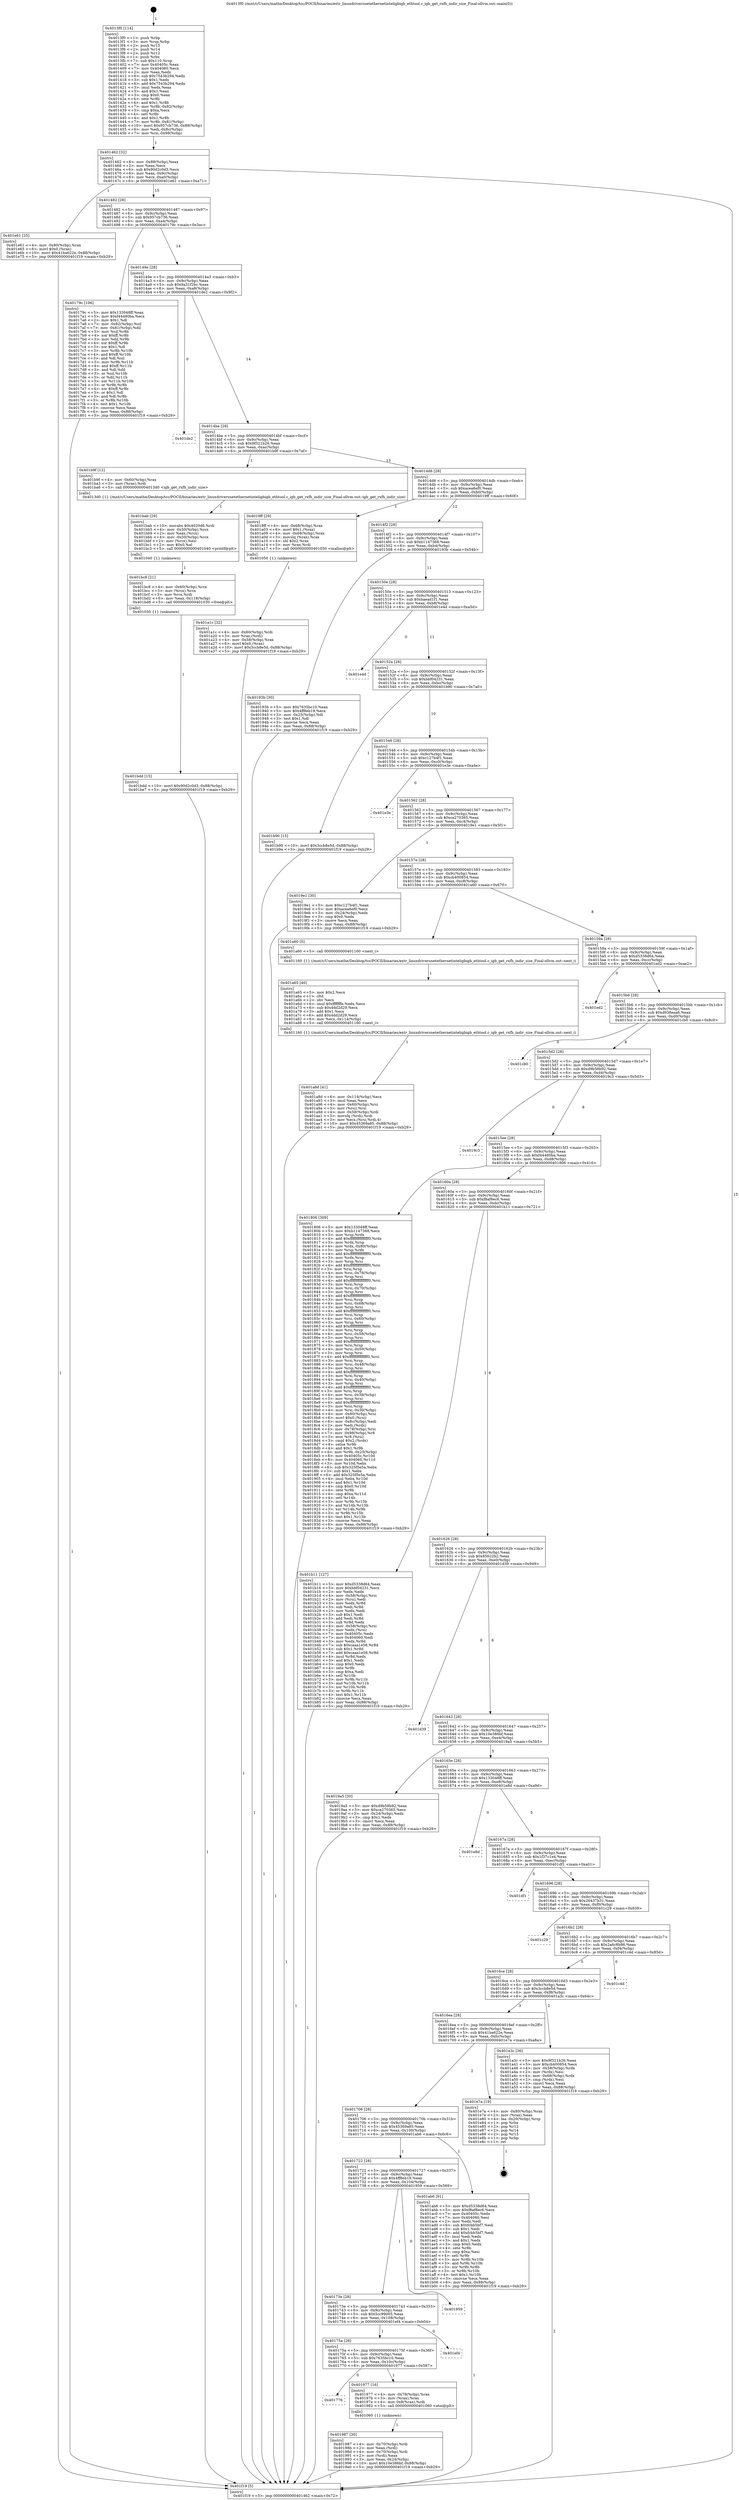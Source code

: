 digraph "0x4013f0" {
  label = "0x4013f0 (/mnt/c/Users/mathe/Desktop/tcc/POCII/binaries/extr_linuxdriversnetethernetinteligbigb_ethtool.c_igb_get_rxfh_indir_size_Final-ollvm.out::main(0))"
  labelloc = "t"
  node[shape=record]

  Entry [label="",width=0.3,height=0.3,shape=circle,fillcolor=black,style=filled]
  "0x401462" [label="{
     0x401462 [32]\l
     | [instrs]\l
     &nbsp;&nbsp;0x401462 \<+6\>: mov -0x88(%rbp),%eax\l
     &nbsp;&nbsp;0x401468 \<+2\>: mov %eax,%ecx\l
     &nbsp;&nbsp;0x40146a \<+6\>: sub $0x90d2c0d3,%ecx\l
     &nbsp;&nbsp;0x401470 \<+6\>: mov %eax,-0x9c(%rbp)\l
     &nbsp;&nbsp;0x401476 \<+6\>: mov %ecx,-0xa0(%rbp)\l
     &nbsp;&nbsp;0x40147c \<+6\>: je 0000000000401e61 \<main+0xa71\>\l
  }"]
  "0x401e61" [label="{
     0x401e61 [25]\l
     | [instrs]\l
     &nbsp;&nbsp;0x401e61 \<+4\>: mov -0x80(%rbp),%rax\l
     &nbsp;&nbsp;0x401e65 \<+6\>: movl $0x0,(%rax)\l
     &nbsp;&nbsp;0x401e6b \<+10\>: movl $0x41ba622e,-0x88(%rbp)\l
     &nbsp;&nbsp;0x401e75 \<+5\>: jmp 0000000000401f19 \<main+0xb29\>\l
  }"]
  "0x401482" [label="{
     0x401482 [28]\l
     | [instrs]\l
     &nbsp;&nbsp;0x401482 \<+5\>: jmp 0000000000401487 \<main+0x97\>\l
     &nbsp;&nbsp;0x401487 \<+6\>: mov -0x9c(%rbp),%eax\l
     &nbsp;&nbsp;0x40148d \<+5\>: sub $0x957cb736,%eax\l
     &nbsp;&nbsp;0x401492 \<+6\>: mov %eax,-0xa4(%rbp)\l
     &nbsp;&nbsp;0x401498 \<+6\>: je 000000000040179c \<main+0x3ac\>\l
  }"]
  Exit [label="",width=0.3,height=0.3,shape=circle,fillcolor=black,style=filled,peripheries=2]
  "0x40179c" [label="{
     0x40179c [106]\l
     | [instrs]\l
     &nbsp;&nbsp;0x40179c \<+5\>: mov $0x133048ff,%eax\l
     &nbsp;&nbsp;0x4017a1 \<+5\>: mov $0xf44480ba,%ecx\l
     &nbsp;&nbsp;0x4017a6 \<+2\>: mov $0x1,%dl\l
     &nbsp;&nbsp;0x4017a8 \<+7\>: mov -0x82(%rbp),%sil\l
     &nbsp;&nbsp;0x4017af \<+7\>: mov -0x81(%rbp),%dil\l
     &nbsp;&nbsp;0x4017b6 \<+3\>: mov %sil,%r8b\l
     &nbsp;&nbsp;0x4017b9 \<+4\>: xor $0xff,%r8b\l
     &nbsp;&nbsp;0x4017bd \<+3\>: mov %dil,%r9b\l
     &nbsp;&nbsp;0x4017c0 \<+4\>: xor $0xff,%r9b\l
     &nbsp;&nbsp;0x4017c4 \<+3\>: xor $0x1,%dl\l
     &nbsp;&nbsp;0x4017c7 \<+3\>: mov %r8b,%r10b\l
     &nbsp;&nbsp;0x4017ca \<+4\>: and $0xff,%r10b\l
     &nbsp;&nbsp;0x4017ce \<+3\>: and %dl,%sil\l
     &nbsp;&nbsp;0x4017d1 \<+3\>: mov %r9b,%r11b\l
     &nbsp;&nbsp;0x4017d4 \<+4\>: and $0xff,%r11b\l
     &nbsp;&nbsp;0x4017d8 \<+3\>: and %dl,%dil\l
     &nbsp;&nbsp;0x4017db \<+3\>: or %sil,%r10b\l
     &nbsp;&nbsp;0x4017de \<+3\>: or %dil,%r11b\l
     &nbsp;&nbsp;0x4017e1 \<+3\>: xor %r11b,%r10b\l
     &nbsp;&nbsp;0x4017e4 \<+3\>: or %r9b,%r8b\l
     &nbsp;&nbsp;0x4017e7 \<+4\>: xor $0xff,%r8b\l
     &nbsp;&nbsp;0x4017eb \<+3\>: or $0x1,%dl\l
     &nbsp;&nbsp;0x4017ee \<+3\>: and %dl,%r8b\l
     &nbsp;&nbsp;0x4017f1 \<+3\>: or %r8b,%r10b\l
     &nbsp;&nbsp;0x4017f4 \<+4\>: test $0x1,%r10b\l
     &nbsp;&nbsp;0x4017f8 \<+3\>: cmovne %ecx,%eax\l
     &nbsp;&nbsp;0x4017fb \<+6\>: mov %eax,-0x88(%rbp)\l
     &nbsp;&nbsp;0x401801 \<+5\>: jmp 0000000000401f19 \<main+0xb29\>\l
  }"]
  "0x40149e" [label="{
     0x40149e [28]\l
     | [instrs]\l
     &nbsp;&nbsp;0x40149e \<+5\>: jmp 00000000004014a3 \<main+0xb3\>\l
     &nbsp;&nbsp;0x4014a3 \<+6\>: mov -0x9c(%rbp),%eax\l
     &nbsp;&nbsp;0x4014a9 \<+5\>: sub $0x9a31f2bc,%eax\l
     &nbsp;&nbsp;0x4014ae \<+6\>: mov %eax,-0xa8(%rbp)\l
     &nbsp;&nbsp;0x4014b4 \<+6\>: je 0000000000401de2 \<main+0x9f2\>\l
  }"]
  "0x401f19" [label="{
     0x401f19 [5]\l
     | [instrs]\l
     &nbsp;&nbsp;0x401f19 \<+5\>: jmp 0000000000401462 \<main+0x72\>\l
  }"]
  "0x4013f0" [label="{
     0x4013f0 [114]\l
     | [instrs]\l
     &nbsp;&nbsp;0x4013f0 \<+1\>: push %rbp\l
     &nbsp;&nbsp;0x4013f1 \<+3\>: mov %rsp,%rbp\l
     &nbsp;&nbsp;0x4013f4 \<+2\>: push %r15\l
     &nbsp;&nbsp;0x4013f6 \<+2\>: push %r14\l
     &nbsp;&nbsp;0x4013f8 \<+2\>: push %r12\l
     &nbsp;&nbsp;0x4013fa \<+1\>: push %rbx\l
     &nbsp;&nbsp;0x4013fb \<+7\>: sub $0x110,%rsp\l
     &nbsp;&nbsp;0x401402 \<+7\>: mov 0x40405c,%eax\l
     &nbsp;&nbsp;0x401409 \<+7\>: mov 0x404060,%ecx\l
     &nbsp;&nbsp;0x401410 \<+2\>: mov %eax,%edx\l
     &nbsp;&nbsp;0x401412 \<+6\>: sub $0x7543b294,%edx\l
     &nbsp;&nbsp;0x401418 \<+3\>: sub $0x1,%edx\l
     &nbsp;&nbsp;0x40141b \<+6\>: add $0x7543b294,%edx\l
     &nbsp;&nbsp;0x401421 \<+3\>: imul %edx,%eax\l
     &nbsp;&nbsp;0x401424 \<+3\>: and $0x1,%eax\l
     &nbsp;&nbsp;0x401427 \<+3\>: cmp $0x0,%eax\l
     &nbsp;&nbsp;0x40142a \<+4\>: sete %r8b\l
     &nbsp;&nbsp;0x40142e \<+4\>: and $0x1,%r8b\l
     &nbsp;&nbsp;0x401432 \<+7\>: mov %r8b,-0x82(%rbp)\l
     &nbsp;&nbsp;0x401439 \<+3\>: cmp $0xa,%ecx\l
     &nbsp;&nbsp;0x40143c \<+4\>: setl %r8b\l
     &nbsp;&nbsp;0x401440 \<+4\>: and $0x1,%r8b\l
     &nbsp;&nbsp;0x401444 \<+7\>: mov %r8b,-0x81(%rbp)\l
     &nbsp;&nbsp;0x40144b \<+10\>: movl $0x957cb736,-0x88(%rbp)\l
     &nbsp;&nbsp;0x401455 \<+6\>: mov %edi,-0x8c(%rbp)\l
     &nbsp;&nbsp;0x40145b \<+7\>: mov %rsi,-0x98(%rbp)\l
  }"]
  "0x401bdd" [label="{
     0x401bdd [15]\l
     | [instrs]\l
     &nbsp;&nbsp;0x401bdd \<+10\>: movl $0x90d2c0d3,-0x88(%rbp)\l
     &nbsp;&nbsp;0x401be7 \<+5\>: jmp 0000000000401f19 \<main+0xb29\>\l
  }"]
  "0x401de2" [label="{
     0x401de2\l
  }", style=dashed]
  "0x4014ba" [label="{
     0x4014ba [28]\l
     | [instrs]\l
     &nbsp;&nbsp;0x4014ba \<+5\>: jmp 00000000004014bf \<main+0xcf\>\l
     &nbsp;&nbsp;0x4014bf \<+6\>: mov -0x9c(%rbp),%eax\l
     &nbsp;&nbsp;0x4014c5 \<+5\>: sub $0x9f321b26,%eax\l
     &nbsp;&nbsp;0x4014ca \<+6\>: mov %eax,-0xac(%rbp)\l
     &nbsp;&nbsp;0x4014d0 \<+6\>: je 0000000000401b9f \<main+0x7af\>\l
  }"]
  "0x401bc8" [label="{
     0x401bc8 [21]\l
     | [instrs]\l
     &nbsp;&nbsp;0x401bc8 \<+4\>: mov -0x60(%rbp),%rcx\l
     &nbsp;&nbsp;0x401bcc \<+3\>: mov (%rcx),%rcx\l
     &nbsp;&nbsp;0x401bcf \<+3\>: mov %rcx,%rdi\l
     &nbsp;&nbsp;0x401bd2 \<+6\>: mov %eax,-0x118(%rbp)\l
     &nbsp;&nbsp;0x401bd8 \<+5\>: call 0000000000401030 \<free@plt\>\l
     | [calls]\l
     &nbsp;&nbsp;0x401030 \{1\} (unknown)\l
  }"]
  "0x401b9f" [label="{
     0x401b9f [12]\l
     | [instrs]\l
     &nbsp;&nbsp;0x401b9f \<+4\>: mov -0x60(%rbp),%rax\l
     &nbsp;&nbsp;0x401ba3 \<+3\>: mov (%rax),%rdi\l
     &nbsp;&nbsp;0x401ba6 \<+5\>: call 00000000004013d0 \<igb_get_rxfh_indir_size\>\l
     | [calls]\l
     &nbsp;&nbsp;0x4013d0 \{1\} (/mnt/c/Users/mathe/Desktop/tcc/POCII/binaries/extr_linuxdriversnetethernetinteligbigb_ethtool.c_igb_get_rxfh_indir_size_Final-ollvm.out::igb_get_rxfh_indir_size)\l
  }"]
  "0x4014d6" [label="{
     0x4014d6 [28]\l
     | [instrs]\l
     &nbsp;&nbsp;0x4014d6 \<+5\>: jmp 00000000004014db \<main+0xeb\>\l
     &nbsp;&nbsp;0x4014db \<+6\>: mov -0x9c(%rbp),%eax\l
     &nbsp;&nbsp;0x4014e1 \<+5\>: sub $0xacea6ef0,%eax\l
     &nbsp;&nbsp;0x4014e6 \<+6\>: mov %eax,-0xb0(%rbp)\l
     &nbsp;&nbsp;0x4014ec \<+6\>: je 00000000004019ff \<main+0x60f\>\l
  }"]
  "0x401bab" [label="{
     0x401bab [29]\l
     | [instrs]\l
     &nbsp;&nbsp;0x401bab \<+10\>: movabs $0x4020d6,%rdi\l
     &nbsp;&nbsp;0x401bb5 \<+4\>: mov -0x50(%rbp),%rcx\l
     &nbsp;&nbsp;0x401bb9 \<+2\>: mov %eax,(%rcx)\l
     &nbsp;&nbsp;0x401bbb \<+4\>: mov -0x50(%rbp),%rcx\l
     &nbsp;&nbsp;0x401bbf \<+2\>: mov (%rcx),%esi\l
     &nbsp;&nbsp;0x401bc1 \<+2\>: mov $0x0,%al\l
     &nbsp;&nbsp;0x401bc3 \<+5\>: call 0000000000401040 \<printf@plt\>\l
     | [calls]\l
     &nbsp;&nbsp;0x401040 \{1\} (unknown)\l
  }"]
  "0x4019ff" [label="{
     0x4019ff [29]\l
     | [instrs]\l
     &nbsp;&nbsp;0x4019ff \<+4\>: mov -0x68(%rbp),%rax\l
     &nbsp;&nbsp;0x401a03 \<+6\>: movl $0x1,(%rax)\l
     &nbsp;&nbsp;0x401a09 \<+4\>: mov -0x68(%rbp),%rax\l
     &nbsp;&nbsp;0x401a0d \<+3\>: movslq (%rax),%rax\l
     &nbsp;&nbsp;0x401a10 \<+4\>: shl $0x2,%rax\l
     &nbsp;&nbsp;0x401a14 \<+3\>: mov %rax,%rdi\l
     &nbsp;&nbsp;0x401a17 \<+5\>: call 0000000000401050 \<malloc@plt\>\l
     | [calls]\l
     &nbsp;&nbsp;0x401050 \{1\} (unknown)\l
  }"]
  "0x4014f2" [label="{
     0x4014f2 [28]\l
     | [instrs]\l
     &nbsp;&nbsp;0x4014f2 \<+5\>: jmp 00000000004014f7 \<main+0x107\>\l
     &nbsp;&nbsp;0x4014f7 \<+6\>: mov -0x9c(%rbp),%eax\l
     &nbsp;&nbsp;0x4014fd \<+5\>: sub $0xb1147368,%eax\l
     &nbsp;&nbsp;0x401502 \<+6\>: mov %eax,-0xb4(%rbp)\l
     &nbsp;&nbsp;0x401508 \<+6\>: je 000000000040193b \<main+0x54b\>\l
  }"]
  "0x401a8d" [label="{
     0x401a8d [41]\l
     | [instrs]\l
     &nbsp;&nbsp;0x401a8d \<+6\>: mov -0x114(%rbp),%ecx\l
     &nbsp;&nbsp;0x401a93 \<+3\>: imul %eax,%ecx\l
     &nbsp;&nbsp;0x401a96 \<+4\>: mov -0x60(%rbp),%rsi\l
     &nbsp;&nbsp;0x401a9a \<+3\>: mov (%rsi),%rsi\l
     &nbsp;&nbsp;0x401a9d \<+4\>: mov -0x58(%rbp),%rdi\l
     &nbsp;&nbsp;0x401aa1 \<+3\>: movslq (%rdi),%rdi\l
     &nbsp;&nbsp;0x401aa4 \<+3\>: mov %ecx,(%rsi,%rdi,4)\l
     &nbsp;&nbsp;0x401aa7 \<+10\>: movl $0x45369a85,-0x88(%rbp)\l
     &nbsp;&nbsp;0x401ab1 \<+5\>: jmp 0000000000401f19 \<main+0xb29\>\l
  }"]
  "0x40193b" [label="{
     0x40193b [30]\l
     | [instrs]\l
     &nbsp;&nbsp;0x40193b \<+5\>: mov $0x7635bc10,%eax\l
     &nbsp;&nbsp;0x401940 \<+5\>: mov $0x4ff8eb19,%ecx\l
     &nbsp;&nbsp;0x401945 \<+3\>: mov -0x25(%rbp),%dl\l
     &nbsp;&nbsp;0x401948 \<+3\>: test $0x1,%dl\l
     &nbsp;&nbsp;0x40194b \<+3\>: cmovne %ecx,%eax\l
     &nbsp;&nbsp;0x40194e \<+6\>: mov %eax,-0x88(%rbp)\l
     &nbsp;&nbsp;0x401954 \<+5\>: jmp 0000000000401f19 \<main+0xb29\>\l
  }"]
  "0x40150e" [label="{
     0x40150e [28]\l
     | [instrs]\l
     &nbsp;&nbsp;0x40150e \<+5\>: jmp 0000000000401513 \<main+0x123\>\l
     &nbsp;&nbsp;0x401513 \<+6\>: mov -0x9c(%rbp),%eax\l
     &nbsp;&nbsp;0x401519 \<+5\>: sub $0xbaead1f1,%eax\l
     &nbsp;&nbsp;0x40151e \<+6\>: mov %eax,-0xb8(%rbp)\l
     &nbsp;&nbsp;0x401524 \<+6\>: je 0000000000401e4d \<main+0xa5d\>\l
  }"]
  "0x401a65" [label="{
     0x401a65 [40]\l
     | [instrs]\l
     &nbsp;&nbsp;0x401a65 \<+5\>: mov $0x2,%ecx\l
     &nbsp;&nbsp;0x401a6a \<+1\>: cltd\l
     &nbsp;&nbsp;0x401a6b \<+2\>: idiv %ecx\l
     &nbsp;&nbsp;0x401a6d \<+6\>: imul $0xfffffffe,%edx,%ecx\l
     &nbsp;&nbsp;0x401a73 \<+6\>: sub $0x4dd2d29,%ecx\l
     &nbsp;&nbsp;0x401a79 \<+3\>: add $0x1,%ecx\l
     &nbsp;&nbsp;0x401a7c \<+6\>: add $0x4dd2d29,%ecx\l
     &nbsp;&nbsp;0x401a82 \<+6\>: mov %ecx,-0x114(%rbp)\l
     &nbsp;&nbsp;0x401a88 \<+5\>: call 0000000000401160 \<next_i\>\l
     | [calls]\l
     &nbsp;&nbsp;0x401160 \{1\} (/mnt/c/Users/mathe/Desktop/tcc/POCII/binaries/extr_linuxdriversnetethernetinteligbigb_ethtool.c_igb_get_rxfh_indir_size_Final-ollvm.out::next_i)\l
  }"]
  "0x401e4d" [label="{
     0x401e4d\l
  }", style=dashed]
  "0x40152a" [label="{
     0x40152a [28]\l
     | [instrs]\l
     &nbsp;&nbsp;0x40152a \<+5\>: jmp 000000000040152f \<main+0x13f\>\l
     &nbsp;&nbsp;0x40152f \<+6\>: mov -0x9c(%rbp),%eax\l
     &nbsp;&nbsp;0x401535 \<+5\>: sub $0xbbf04231,%eax\l
     &nbsp;&nbsp;0x40153a \<+6\>: mov %eax,-0xbc(%rbp)\l
     &nbsp;&nbsp;0x401540 \<+6\>: je 0000000000401b90 \<main+0x7a0\>\l
  }"]
  "0x401a1c" [label="{
     0x401a1c [32]\l
     | [instrs]\l
     &nbsp;&nbsp;0x401a1c \<+4\>: mov -0x60(%rbp),%rdi\l
     &nbsp;&nbsp;0x401a20 \<+3\>: mov %rax,(%rdi)\l
     &nbsp;&nbsp;0x401a23 \<+4\>: mov -0x58(%rbp),%rax\l
     &nbsp;&nbsp;0x401a27 \<+6\>: movl $0x0,(%rax)\l
     &nbsp;&nbsp;0x401a2d \<+10\>: movl $0x3ccb8e5d,-0x88(%rbp)\l
     &nbsp;&nbsp;0x401a37 \<+5\>: jmp 0000000000401f19 \<main+0xb29\>\l
  }"]
  "0x401b90" [label="{
     0x401b90 [15]\l
     | [instrs]\l
     &nbsp;&nbsp;0x401b90 \<+10\>: movl $0x3ccb8e5d,-0x88(%rbp)\l
     &nbsp;&nbsp;0x401b9a \<+5\>: jmp 0000000000401f19 \<main+0xb29\>\l
  }"]
  "0x401546" [label="{
     0x401546 [28]\l
     | [instrs]\l
     &nbsp;&nbsp;0x401546 \<+5\>: jmp 000000000040154b \<main+0x15b\>\l
     &nbsp;&nbsp;0x40154b \<+6\>: mov -0x9c(%rbp),%eax\l
     &nbsp;&nbsp;0x401551 \<+5\>: sub $0xc127b4f1,%eax\l
     &nbsp;&nbsp;0x401556 \<+6\>: mov %eax,-0xc0(%rbp)\l
     &nbsp;&nbsp;0x40155c \<+6\>: je 0000000000401e3e \<main+0xa4e\>\l
  }"]
  "0x401987" [label="{
     0x401987 [30]\l
     | [instrs]\l
     &nbsp;&nbsp;0x401987 \<+4\>: mov -0x70(%rbp),%rdi\l
     &nbsp;&nbsp;0x40198b \<+2\>: mov %eax,(%rdi)\l
     &nbsp;&nbsp;0x40198d \<+4\>: mov -0x70(%rbp),%rdi\l
     &nbsp;&nbsp;0x401991 \<+2\>: mov (%rdi),%eax\l
     &nbsp;&nbsp;0x401993 \<+3\>: mov %eax,-0x24(%rbp)\l
     &nbsp;&nbsp;0x401996 \<+10\>: movl $0x10e386bf,-0x88(%rbp)\l
     &nbsp;&nbsp;0x4019a0 \<+5\>: jmp 0000000000401f19 \<main+0xb29\>\l
  }"]
  "0x401e3e" [label="{
     0x401e3e\l
  }", style=dashed]
  "0x401562" [label="{
     0x401562 [28]\l
     | [instrs]\l
     &nbsp;&nbsp;0x401562 \<+5\>: jmp 0000000000401567 \<main+0x177\>\l
     &nbsp;&nbsp;0x401567 \<+6\>: mov -0x9c(%rbp),%eax\l
     &nbsp;&nbsp;0x40156d \<+5\>: sub $0xca270365,%eax\l
     &nbsp;&nbsp;0x401572 \<+6\>: mov %eax,-0xc4(%rbp)\l
     &nbsp;&nbsp;0x401578 \<+6\>: je 00000000004019e1 \<main+0x5f1\>\l
  }"]
  "0x401776" [label="{
     0x401776\l
  }", style=dashed]
  "0x4019e1" [label="{
     0x4019e1 [30]\l
     | [instrs]\l
     &nbsp;&nbsp;0x4019e1 \<+5\>: mov $0xc127b4f1,%eax\l
     &nbsp;&nbsp;0x4019e6 \<+5\>: mov $0xacea6ef0,%ecx\l
     &nbsp;&nbsp;0x4019eb \<+3\>: mov -0x24(%rbp),%edx\l
     &nbsp;&nbsp;0x4019ee \<+3\>: cmp $0x0,%edx\l
     &nbsp;&nbsp;0x4019f1 \<+3\>: cmove %ecx,%eax\l
     &nbsp;&nbsp;0x4019f4 \<+6\>: mov %eax,-0x88(%rbp)\l
     &nbsp;&nbsp;0x4019fa \<+5\>: jmp 0000000000401f19 \<main+0xb29\>\l
  }"]
  "0x40157e" [label="{
     0x40157e [28]\l
     | [instrs]\l
     &nbsp;&nbsp;0x40157e \<+5\>: jmp 0000000000401583 \<main+0x193\>\l
     &nbsp;&nbsp;0x401583 \<+6\>: mov -0x9c(%rbp),%eax\l
     &nbsp;&nbsp;0x401589 \<+5\>: sub $0xcb400854,%eax\l
     &nbsp;&nbsp;0x40158e \<+6\>: mov %eax,-0xc8(%rbp)\l
     &nbsp;&nbsp;0x401594 \<+6\>: je 0000000000401a60 \<main+0x670\>\l
  }"]
  "0x401977" [label="{
     0x401977 [16]\l
     | [instrs]\l
     &nbsp;&nbsp;0x401977 \<+4\>: mov -0x78(%rbp),%rax\l
     &nbsp;&nbsp;0x40197b \<+3\>: mov (%rax),%rax\l
     &nbsp;&nbsp;0x40197e \<+4\>: mov 0x8(%rax),%rdi\l
     &nbsp;&nbsp;0x401982 \<+5\>: call 0000000000401060 \<atoi@plt\>\l
     | [calls]\l
     &nbsp;&nbsp;0x401060 \{1\} (unknown)\l
  }"]
  "0x401a60" [label="{
     0x401a60 [5]\l
     | [instrs]\l
     &nbsp;&nbsp;0x401a60 \<+5\>: call 0000000000401160 \<next_i\>\l
     | [calls]\l
     &nbsp;&nbsp;0x401160 \{1\} (/mnt/c/Users/mathe/Desktop/tcc/POCII/binaries/extr_linuxdriversnetethernetinteligbigb_ethtool.c_igb_get_rxfh_indir_size_Final-ollvm.out::next_i)\l
  }"]
  "0x40159a" [label="{
     0x40159a [28]\l
     | [instrs]\l
     &nbsp;&nbsp;0x40159a \<+5\>: jmp 000000000040159f \<main+0x1af\>\l
     &nbsp;&nbsp;0x40159f \<+6\>: mov -0x9c(%rbp),%eax\l
     &nbsp;&nbsp;0x4015a5 \<+5\>: sub $0xd5338d64,%eax\l
     &nbsp;&nbsp;0x4015aa \<+6\>: mov %eax,-0xcc(%rbp)\l
     &nbsp;&nbsp;0x4015b0 \<+6\>: je 0000000000401ed2 \<main+0xae2\>\l
  }"]
  "0x40175a" [label="{
     0x40175a [28]\l
     | [instrs]\l
     &nbsp;&nbsp;0x40175a \<+5\>: jmp 000000000040175f \<main+0x36f\>\l
     &nbsp;&nbsp;0x40175f \<+6\>: mov -0x9c(%rbp),%eax\l
     &nbsp;&nbsp;0x401765 \<+5\>: sub $0x7635bc10,%eax\l
     &nbsp;&nbsp;0x40176a \<+6\>: mov %eax,-0x10c(%rbp)\l
     &nbsp;&nbsp;0x401770 \<+6\>: je 0000000000401977 \<main+0x587\>\l
  }"]
  "0x401ed2" [label="{
     0x401ed2\l
  }", style=dashed]
  "0x4015b6" [label="{
     0x4015b6 [28]\l
     | [instrs]\l
     &nbsp;&nbsp;0x4015b6 \<+5\>: jmp 00000000004015bb \<main+0x1cb\>\l
     &nbsp;&nbsp;0x4015bb \<+6\>: mov -0x9c(%rbp),%eax\l
     &nbsp;&nbsp;0x4015c1 \<+5\>: sub $0xd938eaa6,%eax\l
     &nbsp;&nbsp;0x4015c6 \<+6\>: mov %eax,-0xd0(%rbp)\l
     &nbsp;&nbsp;0x4015cc \<+6\>: je 0000000000401cb0 \<main+0x8c0\>\l
  }"]
  "0x401ef4" [label="{
     0x401ef4\l
  }", style=dashed]
  "0x401cb0" [label="{
     0x401cb0\l
  }", style=dashed]
  "0x4015d2" [label="{
     0x4015d2 [28]\l
     | [instrs]\l
     &nbsp;&nbsp;0x4015d2 \<+5\>: jmp 00000000004015d7 \<main+0x1e7\>\l
     &nbsp;&nbsp;0x4015d7 \<+6\>: mov -0x9c(%rbp),%eax\l
     &nbsp;&nbsp;0x4015dd \<+5\>: sub $0xd9b58b92,%eax\l
     &nbsp;&nbsp;0x4015e2 \<+6\>: mov %eax,-0xd4(%rbp)\l
     &nbsp;&nbsp;0x4015e8 \<+6\>: je 00000000004019c3 \<main+0x5d3\>\l
  }"]
  "0x40173e" [label="{
     0x40173e [28]\l
     | [instrs]\l
     &nbsp;&nbsp;0x40173e \<+5\>: jmp 0000000000401743 \<main+0x353\>\l
     &nbsp;&nbsp;0x401743 \<+6\>: mov -0x9c(%rbp),%eax\l
     &nbsp;&nbsp;0x401749 \<+5\>: sub $0x5cc99005,%eax\l
     &nbsp;&nbsp;0x40174e \<+6\>: mov %eax,-0x108(%rbp)\l
     &nbsp;&nbsp;0x401754 \<+6\>: je 0000000000401ef4 \<main+0xb04\>\l
  }"]
  "0x4019c3" [label="{
     0x4019c3\l
  }", style=dashed]
  "0x4015ee" [label="{
     0x4015ee [28]\l
     | [instrs]\l
     &nbsp;&nbsp;0x4015ee \<+5\>: jmp 00000000004015f3 \<main+0x203\>\l
     &nbsp;&nbsp;0x4015f3 \<+6\>: mov -0x9c(%rbp),%eax\l
     &nbsp;&nbsp;0x4015f9 \<+5\>: sub $0xf44480ba,%eax\l
     &nbsp;&nbsp;0x4015fe \<+6\>: mov %eax,-0xd8(%rbp)\l
     &nbsp;&nbsp;0x401604 \<+6\>: je 0000000000401806 \<main+0x416\>\l
  }"]
  "0x401959" [label="{
     0x401959\l
  }", style=dashed]
  "0x401806" [label="{
     0x401806 [309]\l
     | [instrs]\l
     &nbsp;&nbsp;0x401806 \<+5\>: mov $0x133048ff,%eax\l
     &nbsp;&nbsp;0x40180b \<+5\>: mov $0xb1147368,%ecx\l
     &nbsp;&nbsp;0x401810 \<+3\>: mov %rsp,%rdx\l
     &nbsp;&nbsp;0x401813 \<+4\>: add $0xfffffffffffffff0,%rdx\l
     &nbsp;&nbsp;0x401817 \<+3\>: mov %rdx,%rsp\l
     &nbsp;&nbsp;0x40181a \<+4\>: mov %rdx,-0x80(%rbp)\l
     &nbsp;&nbsp;0x40181e \<+3\>: mov %rsp,%rdx\l
     &nbsp;&nbsp;0x401821 \<+4\>: add $0xfffffffffffffff0,%rdx\l
     &nbsp;&nbsp;0x401825 \<+3\>: mov %rdx,%rsp\l
     &nbsp;&nbsp;0x401828 \<+3\>: mov %rsp,%rsi\l
     &nbsp;&nbsp;0x40182b \<+4\>: add $0xfffffffffffffff0,%rsi\l
     &nbsp;&nbsp;0x40182f \<+3\>: mov %rsi,%rsp\l
     &nbsp;&nbsp;0x401832 \<+4\>: mov %rsi,-0x78(%rbp)\l
     &nbsp;&nbsp;0x401836 \<+3\>: mov %rsp,%rsi\l
     &nbsp;&nbsp;0x401839 \<+4\>: add $0xfffffffffffffff0,%rsi\l
     &nbsp;&nbsp;0x40183d \<+3\>: mov %rsi,%rsp\l
     &nbsp;&nbsp;0x401840 \<+4\>: mov %rsi,-0x70(%rbp)\l
     &nbsp;&nbsp;0x401844 \<+3\>: mov %rsp,%rsi\l
     &nbsp;&nbsp;0x401847 \<+4\>: add $0xfffffffffffffff0,%rsi\l
     &nbsp;&nbsp;0x40184b \<+3\>: mov %rsi,%rsp\l
     &nbsp;&nbsp;0x40184e \<+4\>: mov %rsi,-0x68(%rbp)\l
     &nbsp;&nbsp;0x401852 \<+3\>: mov %rsp,%rsi\l
     &nbsp;&nbsp;0x401855 \<+4\>: add $0xfffffffffffffff0,%rsi\l
     &nbsp;&nbsp;0x401859 \<+3\>: mov %rsi,%rsp\l
     &nbsp;&nbsp;0x40185c \<+4\>: mov %rsi,-0x60(%rbp)\l
     &nbsp;&nbsp;0x401860 \<+3\>: mov %rsp,%rsi\l
     &nbsp;&nbsp;0x401863 \<+4\>: add $0xfffffffffffffff0,%rsi\l
     &nbsp;&nbsp;0x401867 \<+3\>: mov %rsi,%rsp\l
     &nbsp;&nbsp;0x40186a \<+4\>: mov %rsi,-0x58(%rbp)\l
     &nbsp;&nbsp;0x40186e \<+3\>: mov %rsp,%rsi\l
     &nbsp;&nbsp;0x401871 \<+4\>: add $0xfffffffffffffff0,%rsi\l
     &nbsp;&nbsp;0x401875 \<+3\>: mov %rsi,%rsp\l
     &nbsp;&nbsp;0x401878 \<+4\>: mov %rsi,-0x50(%rbp)\l
     &nbsp;&nbsp;0x40187c \<+3\>: mov %rsp,%rsi\l
     &nbsp;&nbsp;0x40187f \<+4\>: add $0xfffffffffffffff0,%rsi\l
     &nbsp;&nbsp;0x401883 \<+3\>: mov %rsi,%rsp\l
     &nbsp;&nbsp;0x401886 \<+4\>: mov %rsi,-0x48(%rbp)\l
     &nbsp;&nbsp;0x40188a \<+3\>: mov %rsp,%rsi\l
     &nbsp;&nbsp;0x40188d \<+4\>: add $0xfffffffffffffff0,%rsi\l
     &nbsp;&nbsp;0x401891 \<+3\>: mov %rsi,%rsp\l
     &nbsp;&nbsp;0x401894 \<+4\>: mov %rsi,-0x40(%rbp)\l
     &nbsp;&nbsp;0x401898 \<+3\>: mov %rsp,%rsi\l
     &nbsp;&nbsp;0x40189b \<+4\>: add $0xfffffffffffffff0,%rsi\l
     &nbsp;&nbsp;0x40189f \<+3\>: mov %rsi,%rsp\l
     &nbsp;&nbsp;0x4018a2 \<+4\>: mov %rsi,-0x38(%rbp)\l
     &nbsp;&nbsp;0x4018a6 \<+3\>: mov %rsp,%rsi\l
     &nbsp;&nbsp;0x4018a9 \<+4\>: add $0xfffffffffffffff0,%rsi\l
     &nbsp;&nbsp;0x4018ad \<+3\>: mov %rsi,%rsp\l
     &nbsp;&nbsp;0x4018b0 \<+4\>: mov %rsi,-0x30(%rbp)\l
     &nbsp;&nbsp;0x4018b4 \<+4\>: mov -0x80(%rbp),%rsi\l
     &nbsp;&nbsp;0x4018b8 \<+6\>: movl $0x0,(%rsi)\l
     &nbsp;&nbsp;0x4018be \<+6\>: mov -0x8c(%rbp),%edi\l
     &nbsp;&nbsp;0x4018c4 \<+2\>: mov %edi,(%rdx)\l
     &nbsp;&nbsp;0x4018c6 \<+4\>: mov -0x78(%rbp),%rsi\l
     &nbsp;&nbsp;0x4018ca \<+7\>: mov -0x98(%rbp),%r8\l
     &nbsp;&nbsp;0x4018d1 \<+3\>: mov %r8,(%rsi)\l
     &nbsp;&nbsp;0x4018d4 \<+3\>: cmpl $0x2,(%rdx)\l
     &nbsp;&nbsp;0x4018d7 \<+4\>: setne %r9b\l
     &nbsp;&nbsp;0x4018db \<+4\>: and $0x1,%r9b\l
     &nbsp;&nbsp;0x4018df \<+4\>: mov %r9b,-0x25(%rbp)\l
     &nbsp;&nbsp;0x4018e3 \<+8\>: mov 0x40405c,%r10d\l
     &nbsp;&nbsp;0x4018eb \<+8\>: mov 0x404060,%r11d\l
     &nbsp;&nbsp;0x4018f3 \<+3\>: mov %r10d,%ebx\l
     &nbsp;&nbsp;0x4018f6 \<+6\>: sub $0x325f5e5a,%ebx\l
     &nbsp;&nbsp;0x4018fc \<+3\>: sub $0x1,%ebx\l
     &nbsp;&nbsp;0x4018ff \<+6\>: add $0x325f5e5a,%ebx\l
     &nbsp;&nbsp;0x401905 \<+4\>: imul %ebx,%r10d\l
     &nbsp;&nbsp;0x401909 \<+4\>: and $0x1,%r10d\l
     &nbsp;&nbsp;0x40190d \<+4\>: cmp $0x0,%r10d\l
     &nbsp;&nbsp;0x401911 \<+4\>: sete %r9b\l
     &nbsp;&nbsp;0x401915 \<+4\>: cmp $0xa,%r11d\l
     &nbsp;&nbsp;0x401919 \<+4\>: setl %r14b\l
     &nbsp;&nbsp;0x40191d \<+3\>: mov %r9b,%r15b\l
     &nbsp;&nbsp;0x401920 \<+3\>: and %r14b,%r15b\l
     &nbsp;&nbsp;0x401923 \<+3\>: xor %r14b,%r9b\l
     &nbsp;&nbsp;0x401926 \<+3\>: or %r9b,%r15b\l
     &nbsp;&nbsp;0x401929 \<+4\>: test $0x1,%r15b\l
     &nbsp;&nbsp;0x40192d \<+3\>: cmovne %ecx,%eax\l
     &nbsp;&nbsp;0x401930 \<+6\>: mov %eax,-0x88(%rbp)\l
     &nbsp;&nbsp;0x401936 \<+5\>: jmp 0000000000401f19 \<main+0xb29\>\l
  }"]
  "0x40160a" [label="{
     0x40160a [28]\l
     | [instrs]\l
     &nbsp;&nbsp;0x40160a \<+5\>: jmp 000000000040160f \<main+0x21f\>\l
     &nbsp;&nbsp;0x40160f \<+6\>: mov -0x9c(%rbp),%eax\l
     &nbsp;&nbsp;0x401615 \<+5\>: sub $0xf8af8ec6,%eax\l
     &nbsp;&nbsp;0x40161a \<+6\>: mov %eax,-0xdc(%rbp)\l
     &nbsp;&nbsp;0x401620 \<+6\>: je 0000000000401b11 \<main+0x721\>\l
  }"]
  "0x401722" [label="{
     0x401722 [28]\l
     | [instrs]\l
     &nbsp;&nbsp;0x401722 \<+5\>: jmp 0000000000401727 \<main+0x337\>\l
     &nbsp;&nbsp;0x401727 \<+6\>: mov -0x9c(%rbp),%eax\l
     &nbsp;&nbsp;0x40172d \<+5\>: sub $0x4ff8eb19,%eax\l
     &nbsp;&nbsp;0x401732 \<+6\>: mov %eax,-0x104(%rbp)\l
     &nbsp;&nbsp;0x401738 \<+6\>: je 0000000000401959 \<main+0x569\>\l
  }"]
  "0x401ab6" [label="{
     0x401ab6 [91]\l
     | [instrs]\l
     &nbsp;&nbsp;0x401ab6 \<+5\>: mov $0xd5338d64,%eax\l
     &nbsp;&nbsp;0x401abb \<+5\>: mov $0xf8af8ec6,%ecx\l
     &nbsp;&nbsp;0x401ac0 \<+7\>: mov 0x40405c,%edx\l
     &nbsp;&nbsp;0x401ac7 \<+7\>: mov 0x404060,%esi\l
     &nbsp;&nbsp;0x401ace \<+2\>: mov %edx,%edi\l
     &nbsp;&nbsp;0x401ad0 \<+6\>: sub $0xfcbb5bf7,%edi\l
     &nbsp;&nbsp;0x401ad6 \<+3\>: sub $0x1,%edi\l
     &nbsp;&nbsp;0x401ad9 \<+6\>: add $0xfcbb5bf7,%edi\l
     &nbsp;&nbsp;0x401adf \<+3\>: imul %edi,%edx\l
     &nbsp;&nbsp;0x401ae2 \<+3\>: and $0x1,%edx\l
     &nbsp;&nbsp;0x401ae5 \<+3\>: cmp $0x0,%edx\l
     &nbsp;&nbsp;0x401ae8 \<+4\>: sete %r8b\l
     &nbsp;&nbsp;0x401aec \<+3\>: cmp $0xa,%esi\l
     &nbsp;&nbsp;0x401aef \<+4\>: setl %r9b\l
     &nbsp;&nbsp;0x401af3 \<+3\>: mov %r8b,%r10b\l
     &nbsp;&nbsp;0x401af6 \<+3\>: and %r9b,%r10b\l
     &nbsp;&nbsp;0x401af9 \<+3\>: xor %r9b,%r8b\l
     &nbsp;&nbsp;0x401afc \<+3\>: or %r8b,%r10b\l
     &nbsp;&nbsp;0x401aff \<+4\>: test $0x1,%r10b\l
     &nbsp;&nbsp;0x401b03 \<+3\>: cmovne %ecx,%eax\l
     &nbsp;&nbsp;0x401b06 \<+6\>: mov %eax,-0x88(%rbp)\l
     &nbsp;&nbsp;0x401b0c \<+5\>: jmp 0000000000401f19 \<main+0xb29\>\l
  }"]
  "0x401b11" [label="{
     0x401b11 [127]\l
     | [instrs]\l
     &nbsp;&nbsp;0x401b11 \<+5\>: mov $0xd5338d64,%eax\l
     &nbsp;&nbsp;0x401b16 \<+5\>: mov $0xbbf04231,%ecx\l
     &nbsp;&nbsp;0x401b1b \<+2\>: xor %edx,%edx\l
     &nbsp;&nbsp;0x401b1d \<+4\>: mov -0x58(%rbp),%rsi\l
     &nbsp;&nbsp;0x401b21 \<+2\>: mov (%rsi),%edi\l
     &nbsp;&nbsp;0x401b23 \<+3\>: mov %edx,%r8d\l
     &nbsp;&nbsp;0x401b26 \<+3\>: sub %edi,%r8d\l
     &nbsp;&nbsp;0x401b29 \<+2\>: mov %edx,%edi\l
     &nbsp;&nbsp;0x401b2b \<+3\>: sub $0x1,%edi\l
     &nbsp;&nbsp;0x401b2e \<+3\>: add %edi,%r8d\l
     &nbsp;&nbsp;0x401b31 \<+3\>: sub %r8d,%edx\l
     &nbsp;&nbsp;0x401b34 \<+4\>: mov -0x58(%rbp),%rsi\l
     &nbsp;&nbsp;0x401b38 \<+2\>: mov %edx,(%rsi)\l
     &nbsp;&nbsp;0x401b3a \<+7\>: mov 0x40405c,%edx\l
     &nbsp;&nbsp;0x401b41 \<+7\>: mov 0x404060,%edi\l
     &nbsp;&nbsp;0x401b48 \<+3\>: mov %edx,%r8d\l
     &nbsp;&nbsp;0x401b4b \<+7\>: sub $0xcaaa1e58,%r8d\l
     &nbsp;&nbsp;0x401b52 \<+4\>: sub $0x1,%r8d\l
     &nbsp;&nbsp;0x401b56 \<+7\>: add $0xcaaa1e58,%r8d\l
     &nbsp;&nbsp;0x401b5d \<+4\>: imul %r8d,%edx\l
     &nbsp;&nbsp;0x401b61 \<+3\>: and $0x1,%edx\l
     &nbsp;&nbsp;0x401b64 \<+3\>: cmp $0x0,%edx\l
     &nbsp;&nbsp;0x401b67 \<+4\>: sete %r9b\l
     &nbsp;&nbsp;0x401b6b \<+3\>: cmp $0xa,%edi\l
     &nbsp;&nbsp;0x401b6e \<+4\>: setl %r10b\l
     &nbsp;&nbsp;0x401b72 \<+3\>: mov %r9b,%r11b\l
     &nbsp;&nbsp;0x401b75 \<+3\>: and %r10b,%r11b\l
     &nbsp;&nbsp;0x401b78 \<+3\>: xor %r10b,%r9b\l
     &nbsp;&nbsp;0x401b7b \<+3\>: or %r9b,%r11b\l
     &nbsp;&nbsp;0x401b7e \<+4\>: test $0x1,%r11b\l
     &nbsp;&nbsp;0x401b82 \<+3\>: cmovne %ecx,%eax\l
     &nbsp;&nbsp;0x401b85 \<+6\>: mov %eax,-0x88(%rbp)\l
     &nbsp;&nbsp;0x401b8b \<+5\>: jmp 0000000000401f19 \<main+0xb29\>\l
  }"]
  "0x401626" [label="{
     0x401626 [28]\l
     | [instrs]\l
     &nbsp;&nbsp;0x401626 \<+5\>: jmp 000000000040162b \<main+0x23b\>\l
     &nbsp;&nbsp;0x40162b \<+6\>: mov -0x9c(%rbp),%eax\l
     &nbsp;&nbsp;0x401631 \<+5\>: sub $0x85622b2,%eax\l
     &nbsp;&nbsp;0x401636 \<+6\>: mov %eax,-0xe0(%rbp)\l
     &nbsp;&nbsp;0x40163c \<+6\>: je 0000000000401d39 \<main+0x949\>\l
  }"]
  "0x401706" [label="{
     0x401706 [28]\l
     | [instrs]\l
     &nbsp;&nbsp;0x401706 \<+5\>: jmp 000000000040170b \<main+0x31b\>\l
     &nbsp;&nbsp;0x40170b \<+6\>: mov -0x9c(%rbp),%eax\l
     &nbsp;&nbsp;0x401711 \<+5\>: sub $0x45369a85,%eax\l
     &nbsp;&nbsp;0x401716 \<+6\>: mov %eax,-0x100(%rbp)\l
     &nbsp;&nbsp;0x40171c \<+6\>: je 0000000000401ab6 \<main+0x6c6\>\l
  }"]
  "0x401d39" [label="{
     0x401d39\l
  }", style=dashed]
  "0x401642" [label="{
     0x401642 [28]\l
     | [instrs]\l
     &nbsp;&nbsp;0x401642 \<+5\>: jmp 0000000000401647 \<main+0x257\>\l
     &nbsp;&nbsp;0x401647 \<+6\>: mov -0x9c(%rbp),%eax\l
     &nbsp;&nbsp;0x40164d \<+5\>: sub $0x10e386bf,%eax\l
     &nbsp;&nbsp;0x401652 \<+6\>: mov %eax,-0xe4(%rbp)\l
     &nbsp;&nbsp;0x401658 \<+6\>: je 00000000004019a5 \<main+0x5b5\>\l
  }"]
  "0x401e7a" [label="{
     0x401e7a [19]\l
     | [instrs]\l
     &nbsp;&nbsp;0x401e7a \<+4\>: mov -0x80(%rbp),%rax\l
     &nbsp;&nbsp;0x401e7e \<+2\>: mov (%rax),%eax\l
     &nbsp;&nbsp;0x401e80 \<+4\>: lea -0x20(%rbp),%rsp\l
     &nbsp;&nbsp;0x401e84 \<+1\>: pop %rbx\l
     &nbsp;&nbsp;0x401e85 \<+2\>: pop %r12\l
     &nbsp;&nbsp;0x401e87 \<+2\>: pop %r14\l
     &nbsp;&nbsp;0x401e89 \<+2\>: pop %r15\l
     &nbsp;&nbsp;0x401e8b \<+1\>: pop %rbp\l
     &nbsp;&nbsp;0x401e8c \<+1\>: ret\l
  }"]
  "0x4019a5" [label="{
     0x4019a5 [30]\l
     | [instrs]\l
     &nbsp;&nbsp;0x4019a5 \<+5\>: mov $0xd9b58b92,%eax\l
     &nbsp;&nbsp;0x4019aa \<+5\>: mov $0xca270365,%ecx\l
     &nbsp;&nbsp;0x4019af \<+3\>: mov -0x24(%rbp),%edx\l
     &nbsp;&nbsp;0x4019b2 \<+3\>: cmp $0x1,%edx\l
     &nbsp;&nbsp;0x4019b5 \<+3\>: cmovl %ecx,%eax\l
     &nbsp;&nbsp;0x4019b8 \<+6\>: mov %eax,-0x88(%rbp)\l
     &nbsp;&nbsp;0x4019be \<+5\>: jmp 0000000000401f19 \<main+0xb29\>\l
  }"]
  "0x40165e" [label="{
     0x40165e [28]\l
     | [instrs]\l
     &nbsp;&nbsp;0x40165e \<+5\>: jmp 0000000000401663 \<main+0x273\>\l
     &nbsp;&nbsp;0x401663 \<+6\>: mov -0x9c(%rbp),%eax\l
     &nbsp;&nbsp;0x401669 \<+5\>: sub $0x133048ff,%eax\l
     &nbsp;&nbsp;0x40166e \<+6\>: mov %eax,-0xe8(%rbp)\l
     &nbsp;&nbsp;0x401674 \<+6\>: je 0000000000401e8d \<main+0xa9d\>\l
  }"]
  "0x4016ea" [label="{
     0x4016ea [28]\l
     | [instrs]\l
     &nbsp;&nbsp;0x4016ea \<+5\>: jmp 00000000004016ef \<main+0x2ff\>\l
     &nbsp;&nbsp;0x4016ef \<+6\>: mov -0x9c(%rbp),%eax\l
     &nbsp;&nbsp;0x4016f5 \<+5\>: sub $0x41ba622e,%eax\l
     &nbsp;&nbsp;0x4016fa \<+6\>: mov %eax,-0xfc(%rbp)\l
     &nbsp;&nbsp;0x401700 \<+6\>: je 0000000000401e7a \<main+0xa8a\>\l
  }"]
  "0x401e8d" [label="{
     0x401e8d\l
  }", style=dashed]
  "0x40167a" [label="{
     0x40167a [28]\l
     | [instrs]\l
     &nbsp;&nbsp;0x40167a \<+5\>: jmp 000000000040167f \<main+0x28f\>\l
     &nbsp;&nbsp;0x40167f \<+6\>: mov -0x9c(%rbp),%eax\l
     &nbsp;&nbsp;0x401685 \<+5\>: sub $0x1f37c1e4,%eax\l
     &nbsp;&nbsp;0x40168a \<+6\>: mov %eax,-0xec(%rbp)\l
     &nbsp;&nbsp;0x401690 \<+6\>: je 0000000000401df1 \<main+0xa01\>\l
  }"]
  "0x401a3c" [label="{
     0x401a3c [36]\l
     | [instrs]\l
     &nbsp;&nbsp;0x401a3c \<+5\>: mov $0x9f321b26,%eax\l
     &nbsp;&nbsp;0x401a41 \<+5\>: mov $0xcb400854,%ecx\l
     &nbsp;&nbsp;0x401a46 \<+4\>: mov -0x58(%rbp),%rdx\l
     &nbsp;&nbsp;0x401a4a \<+2\>: mov (%rdx),%esi\l
     &nbsp;&nbsp;0x401a4c \<+4\>: mov -0x68(%rbp),%rdx\l
     &nbsp;&nbsp;0x401a50 \<+2\>: cmp (%rdx),%esi\l
     &nbsp;&nbsp;0x401a52 \<+3\>: cmovl %ecx,%eax\l
     &nbsp;&nbsp;0x401a55 \<+6\>: mov %eax,-0x88(%rbp)\l
     &nbsp;&nbsp;0x401a5b \<+5\>: jmp 0000000000401f19 \<main+0xb29\>\l
  }"]
  "0x401df1" [label="{
     0x401df1\l
  }", style=dashed]
  "0x401696" [label="{
     0x401696 [28]\l
     | [instrs]\l
     &nbsp;&nbsp;0x401696 \<+5\>: jmp 000000000040169b \<main+0x2ab\>\l
     &nbsp;&nbsp;0x40169b \<+6\>: mov -0x9c(%rbp),%eax\l
     &nbsp;&nbsp;0x4016a1 \<+5\>: sub $0x26437b31,%eax\l
     &nbsp;&nbsp;0x4016a6 \<+6\>: mov %eax,-0xf0(%rbp)\l
     &nbsp;&nbsp;0x4016ac \<+6\>: je 0000000000401c29 \<main+0x839\>\l
  }"]
  "0x4016ce" [label="{
     0x4016ce [28]\l
     | [instrs]\l
     &nbsp;&nbsp;0x4016ce \<+5\>: jmp 00000000004016d3 \<main+0x2e3\>\l
     &nbsp;&nbsp;0x4016d3 \<+6\>: mov -0x9c(%rbp),%eax\l
     &nbsp;&nbsp;0x4016d9 \<+5\>: sub $0x3ccb8e5d,%eax\l
     &nbsp;&nbsp;0x4016de \<+6\>: mov %eax,-0xf8(%rbp)\l
     &nbsp;&nbsp;0x4016e4 \<+6\>: je 0000000000401a3c \<main+0x64c\>\l
  }"]
  "0x401c29" [label="{
     0x401c29\l
  }", style=dashed]
  "0x4016b2" [label="{
     0x4016b2 [28]\l
     | [instrs]\l
     &nbsp;&nbsp;0x4016b2 \<+5\>: jmp 00000000004016b7 \<main+0x2c7\>\l
     &nbsp;&nbsp;0x4016b7 \<+6\>: mov -0x9c(%rbp),%eax\l
     &nbsp;&nbsp;0x4016bd \<+5\>: sub $0x2a6c8b86,%eax\l
     &nbsp;&nbsp;0x4016c2 \<+6\>: mov %eax,-0xf4(%rbp)\l
     &nbsp;&nbsp;0x4016c8 \<+6\>: je 0000000000401c4d \<main+0x85d\>\l
  }"]
  "0x401c4d" [label="{
     0x401c4d\l
  }", style=dashed]
  Entry -> "0x4013f0" [label=" 1"]
  "0x401462" -> "0x401e61" [label=" 1"]
  "0x401462" -> "0x401482" [label=" 15"]
  "0x401e7a" -> Exit [label=" 1"]
  "0x401482" -> "0x40179c" [label=" 1"]
  "0x401482" -> "0x40149e" [label=" 14"]
  "0x40179c" -> "0x401f19" [label=" 1"]
  "0x4013f0" -> "0x401462" [label=" 1"]
  "0x401f19" -> "0x401462" [label=" 15"]
  "0x401e61" -> "0x401f19" [label=" 1"]
  "0x40149e" -> "0x401de2" [label=" 0"]
  "0x40149e" -> "0x4014ba" [label=" 14"]
  "0x401bdd" -> "0x401f19" [label=" 1"]
  "0x4014ba" -> "0x401b9f" [label=" 1"]
  "0x4014ba" -> "0x4014d6" [label=" 13"]
  "0x401bc8" -> "0x401bdd" [label=" 1"]
  "0x4014d6" -> "0x4019ff" [label=" 1"]
  "0x4014d6" -> "0x4014f2" [label=" 12"]
  "0x401bab" -> "0x401bc8" [label=" 1"]
  "0x4014f2" -> "0x40193b" [label=" 1"]
  "0x4014f2" -> "0x40150e" [label=" 11"]
  "0x401b9f" -> "0x401bab" [label=" 1"]
  "0x40150e" -> "0x401e4d" [label=" 0"]
  "0x40150e" -> "0x40152a" [label=" 11"]
  "0x401b90" -> "0x401f19" [label=" 1"]
  "0x40152a" -> "0x401b90" [label=" 1"]
  "0x40152a" -> "0x401546" [label=" 10"]
  "0x401b11" -> "0x401f19" [label=" 1"]
  "0x401546" -> "0x401e3e" [label=" 0"]
  "0x401546" -> "0x401562" [label=" 10"]
  "0x401ab6" -> "0x401f19" [label=" 1"]
  "0x401562" -> "0x4019e1" [label=" 1"]
  "0x401562" -> "0x40157e" [label=" 9"]
  "0x401a8d" -> "0x401f19" [label=" 1"]
  "0x40157e" -> "0x401a60" [label=" 1"]
  "0x40157e" -> "0x40159a" [label=" 8"]
  "0x401a65" -> "0x401a8d" [label=" 1"]
  "0x40159a" -> "0x401ed2" [label=" 0"]
  "0x40159a" -> "0x4015b6" [label=" 8"]
  "0x401a3c" -> "0x401f19" [label=" 2"]
  "0x4015b6" -> "0x401cb0" [label=" 0"]
  "0x4015b6" -> "0x4015d2" [label=" 8"]
  "0x401a1c" -> "0x401f19" [label=" 1"]
  "0x4015d2" -> "0x4019c3" [label=" 0"]
  "0x4015d2" -> "0x4015ee" [label=" 8"]
  "0x4019e1" -> "0x401f19" [label=" 1"]
  "0x4015ee" -> "0x401806" [label=" 1"]
  "0x4015ee" -> "0x40160a" [label=" 7"]
  "0x4019a5" -> "0x401f19" [label=" 1"]
  "0x401806" -> "0x401f19" [label=" 1"]
  "0x40193b" -> "0x401f19" [label=" 1"]
  "0x401977" -> "0x401987" [label=" 1"]
  "0x40160a" -> "0x401b11" [label=" 1"]
  "0x40160a" -> "0x401626" [label=" 6"]
  "0x40175a" -> "0x401776" [label=" 0"]
  "0x401626" -> "0x401d39" [label=" 0"]
  "0x401626" -> "0x401642" [label=" 6"]
  "0x401a60" -> "0x401a65" [label=" 1"]
  "0x401642" -> "0x4019a5" [label=" 1"]
  "0x401642" -> "0x40165e" [label=" 5"]
  "0x40173e" -> "0x40175a" [label=" 1"]
  "0x40165e" -> "0x401e8d" [label=" 0"]
  "0x40165e" -> "0x40167a" [label=" 5"]
  "0x4019ff" -> "0x401a1c" [label=" 1"]
  "0x40167a" -> "0x401df1" [label=" 0"]
  "0x40167a" -> "0x401696" [label=" 5"]
  "0x401722" -> "0x40173e" [label=" 1"]
  "0x401696" -> "0x401c29" [label=" 0"]
  "0x401696" -> "0x4016b2" [label=" 5"]
  "0x401987" -> "0x401f19" [label=" 1"]
  "0x4016b2" -> "0x401c4d" [label=" 0"]
  "0x4016b2" -> "0x4016ce" [label=" 5"]
  "0x401722" -> "0x401959" [label=" 0"]
  "0x4016ce" -> "0x401a3c" [label=" 2"]
  "0x4016ce" -> "0x4016ea" [label=" 3"]
  "0x40173e" -> "0x401ef4" [label=" 0"]
  "0x4016ea" -> "0x401e7a" [label=" 1"]
  "0x4016ea" -> "0x401706" [label=" 2"]
  "0x40175a" -> "0x401977" [label=" 1"]
  "0x401706" -> "0x401ab6" [label=" 1"]
  "0x401706" -> "0x401722" [label=" 1"]
}
